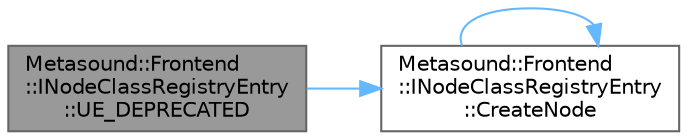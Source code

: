 digraph "Metasound::Frontend::INodeClassRegistryEntry::UE_DEPRECATED"
{
 // INTERACTIVE_SVG=YES
 // LATEX_PDF_SIZE
  bgcolor="transparent";
  edge [fontname=Helvetica,fontsize=10,labelfontname=Helvetica,labelfontsize=10];
  node [fontname=Helvetica,fontsize=10,shape=box,height=0.2,width=0.4];
  rankdir="LR";
  Node1 [id="Node000001",label="Metasound::Frontend\l::INodeClassRegistryEntry\l::UE_DEPRECATED",height=0.2,width=0.4,color="gray40", fillcolor="grey60", style="filled", fontcolor="black",tooltip="Create a node given FDefaultNamedVertexWithLiteralNodeConstructorParams."];
  Node1 -> Node2 [id="edge1_Node000001_Node000002",color="steelblue1",style="solid",tooltip=" "];
  Node2 [id="Node000002",label="Metasound::Frontend\l::INodeClassRegistryEntry\l::CreateNode",height=0.2,width=0.4,color="grey40", fillcolor="white", style="filled",URL="$de/d59/classMetasound_1_1Frontend_1_1INodeClassRegistryEntry.html#ac88b6aaf7d5124e3e87e1b939a9d8094",tooltip="Create a node given FNodeData."];
  Node2 -> Node2 [id="edge2_Node000002_Node000002",color="steelblue1",style="solid",tooltip=" "];
}

